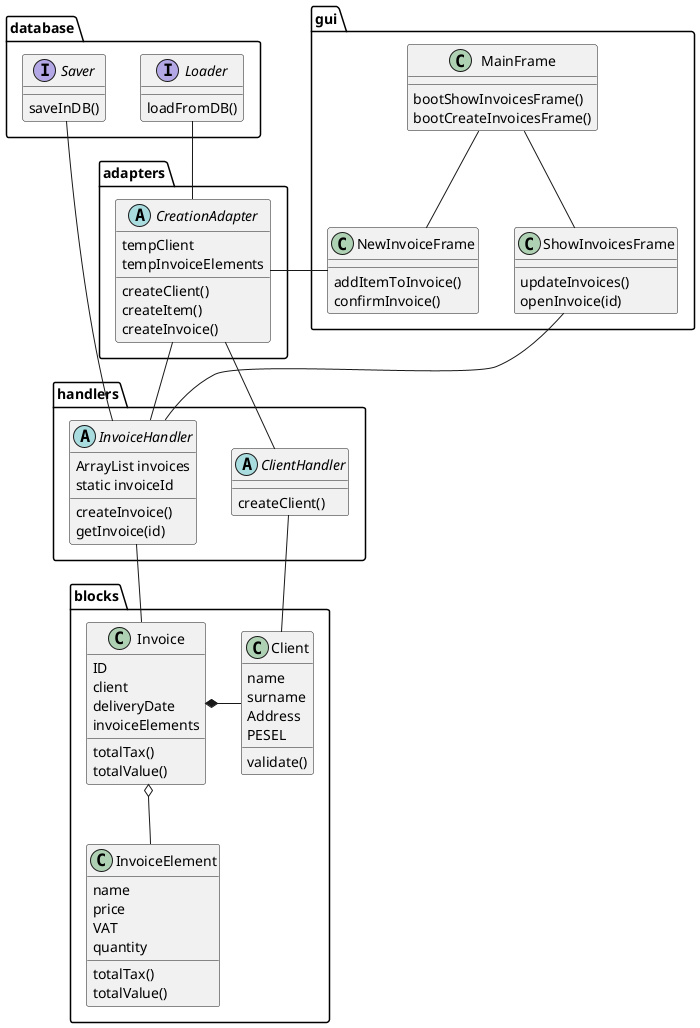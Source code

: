 @startuml

class blocks.Invoice {
    ID
    client
    deliveryDate
    invoiceElements
    totalTax()
    totalValue()
}

class blocks.Client {
    name
    surname
    Address
    PESEL
    validate()
}

class blocks.InvoiceElement{
    name
    price
    VAT
    quantity
    totalTax()
    totalValue()
}

abstract handlers.InvoiceHandler{
    ArrayList invoices
    static invoiceId
    createInvoice()
    getInvoice(id)
}

abstract handlers.ClientHandler{
    createClient()
}

abstract adapters.CreationAdapter {
    tempClient
    tempInvoiceElements
    createClient()
    createItem()
    createInvoice()

}


class gui.MainFrame{
    bootShowInvoicesFrame()
    bootCreateInvoicesFrame()
}

class gui.NewInvoiceFrame {
    addItemToInvoice()
    confirmInvoice()
}

class gui.ShowInvoicesFrame {
    updateInvoices()
    openInvoice(id)
}

interface database.Loader {
    loadFromDB()
}
interface database.Saver {
    saveInDB()
}

gui.NewInvoiceFrame - adapters.CreationAdapter
gui.MainFrame -- gui.ShowInvoicesFrame
gui.MainFrame -- gui.NewInvoiceFrame
gui.ShowInvoicesFrame -- handlers.InvoiceHandler
adapters.CreationAdapter -- handlers.ClientHandler
adapters.CreationAdapter -- handlers.InvoiceHandler
blocks.Invoice *- blocks.Client
blocks.Invoice o-- blocks.InvoiceElement
handlers.InvoiceHandler -- blocks.Invoice
handlers.ClientHandler -- blocks.Client
database.Loader -- adapters.CreationAdapter
database.Saver - handlers.InvoiceHandler

@enduml